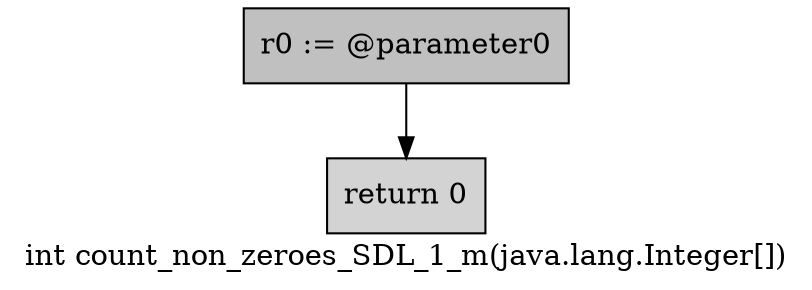 digraph "int count_non_zeroes_SDL_1_m(java.lang.Integer[])" {
    label="int count_non_zeroes_SDL_1_m(java.lang.Integer[])";
    node [shape=box];
    "0" [style=filled,fillcolor=gray,label="r0 := @parameter0",];
    "1" [style=filled,fillcolor=lightgray,label="return 0",];
    "0"->"1";
}

